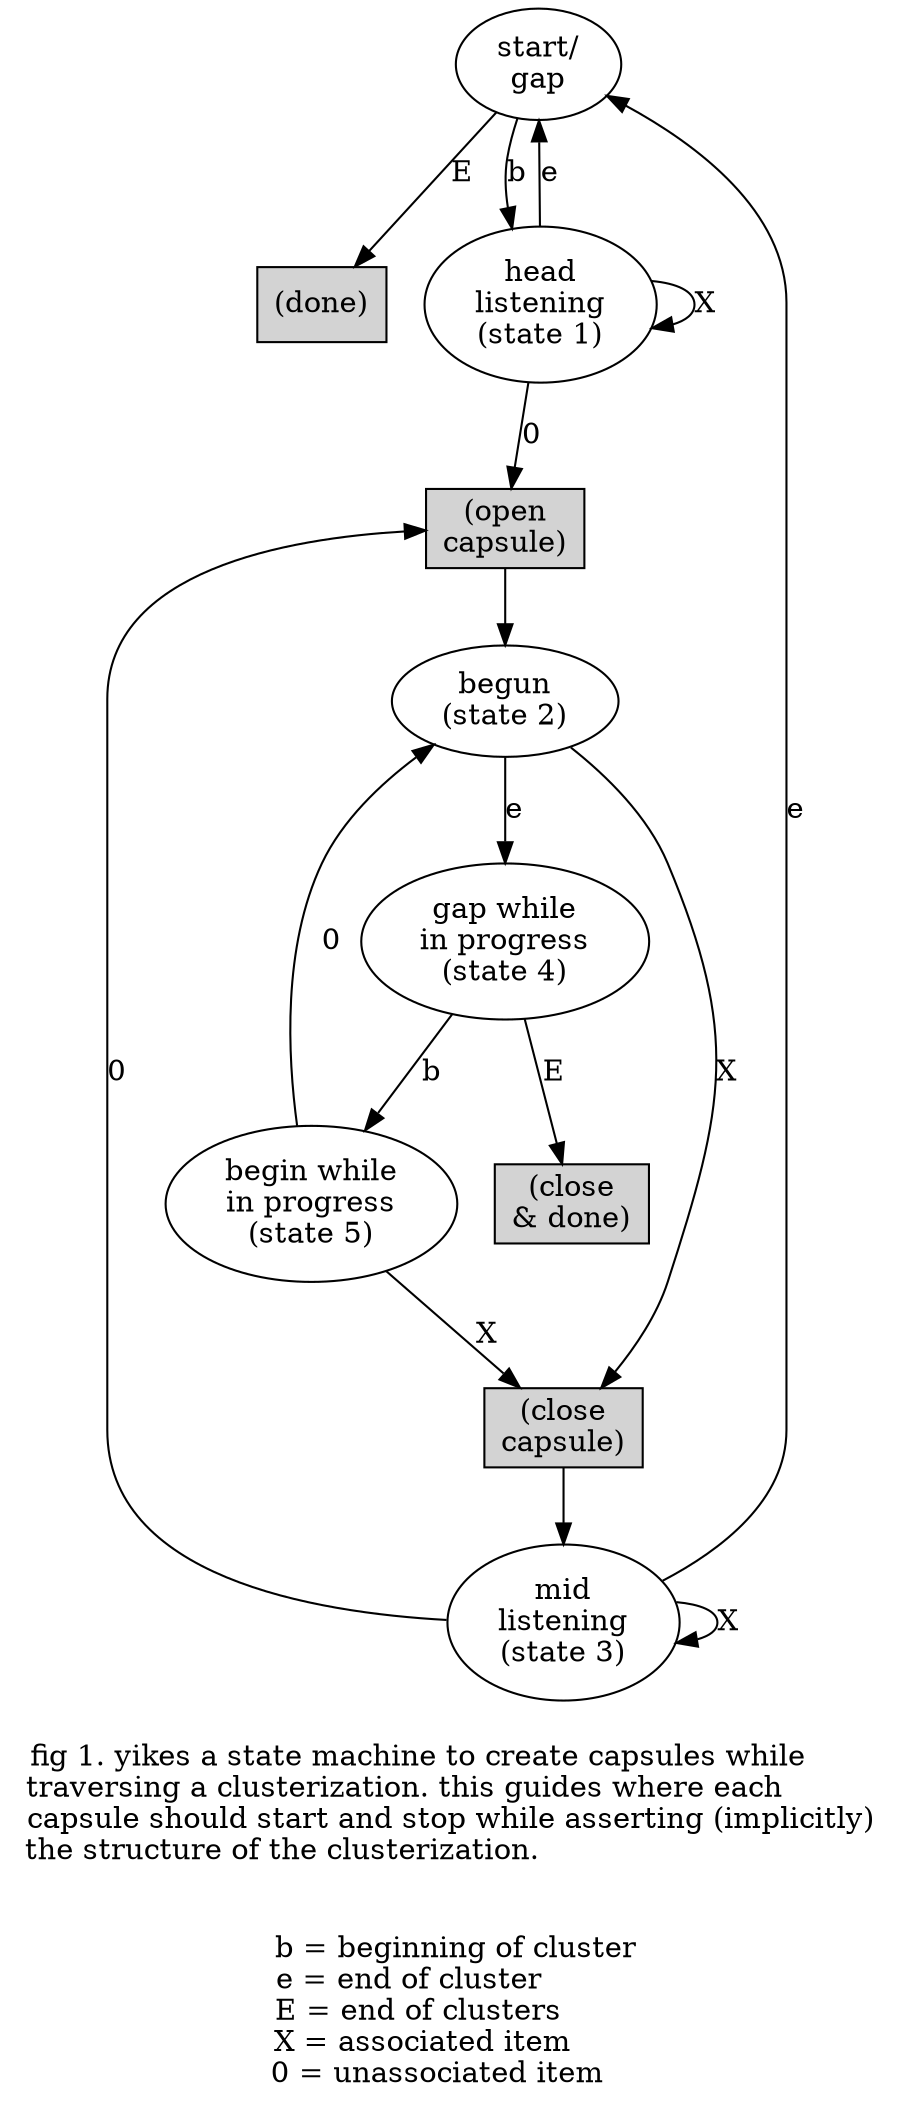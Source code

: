digraph g {

label="
fig 1. yikes a state machine to create capsules while        
traversing a clusterization. this guides where each           
capsule should start and stop while asserting (implicitly) 
the structure of the clusterization.                                     


b = beginning of cluster
e = end of cluster          
E = end of clusters        
X = associated item       
0 = unassociated item    
"

begin [label="start/\ngap" shape=ellipse]

begin->E_of_begin [label="E"]

E_of_begin [label="(done)" shape=rect style=filled]

begin->state1_1 [label="b"]

state1_1->state1_1 [label="X"]

state1_1->begin [label="e"]

state1_1 [label="head\nlistening\n(state 1)" shape=ellipse]

state1_1->open [label="0"]

open->state1_2

open [label="(open\ncapsule)" shape=rect style=filled]

state1_2 [label="begun\n(state 2)" shape=ellipse]

state1_2->close [label="X"]

close->state1_3

state1_3 [label="mid\nlistening\n(state 3)" shape=ellipse]

state1_3->state1_3 [label="X"]

state1_3->begin [label="e"]

state1_3->open [label="0"]



state1_2->state1_4 [label="e"]

state1_4 [label="gap while\nin progress\n(state 4)" shape=ellipse]

state1_4->state1_5 [label="b"]

state1_4->E_of_mid [label="E"]

E_of_mid [label="(close\n& done)" shape=rect style=filled]

state1_5 [label="begin while\nin progress\n(state 5)" shape=ellipse]

state1_5->state1_2 [label="0"]

state1_5->close [label="X" shape=rect style=filled]

close [label="(close\ncapsule)" shape=rect style=filled]

}

/* #born: ~6 months after stash */
